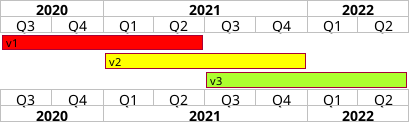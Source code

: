 @startgantt
skin rose
Project starts 2020-07-01
printscale quarterly
[v1] requires 365 days
[v2] requires 365 days
[v3] requires 365 days
[v2] starts at 2021-01-01
[v3] starts at 2021-07-01
[v1] is colored in Red/#a80036
[v2] is colored in Yellow/#a80036
[v3] is colored in GreenYellow/#a80036
@endgantt
